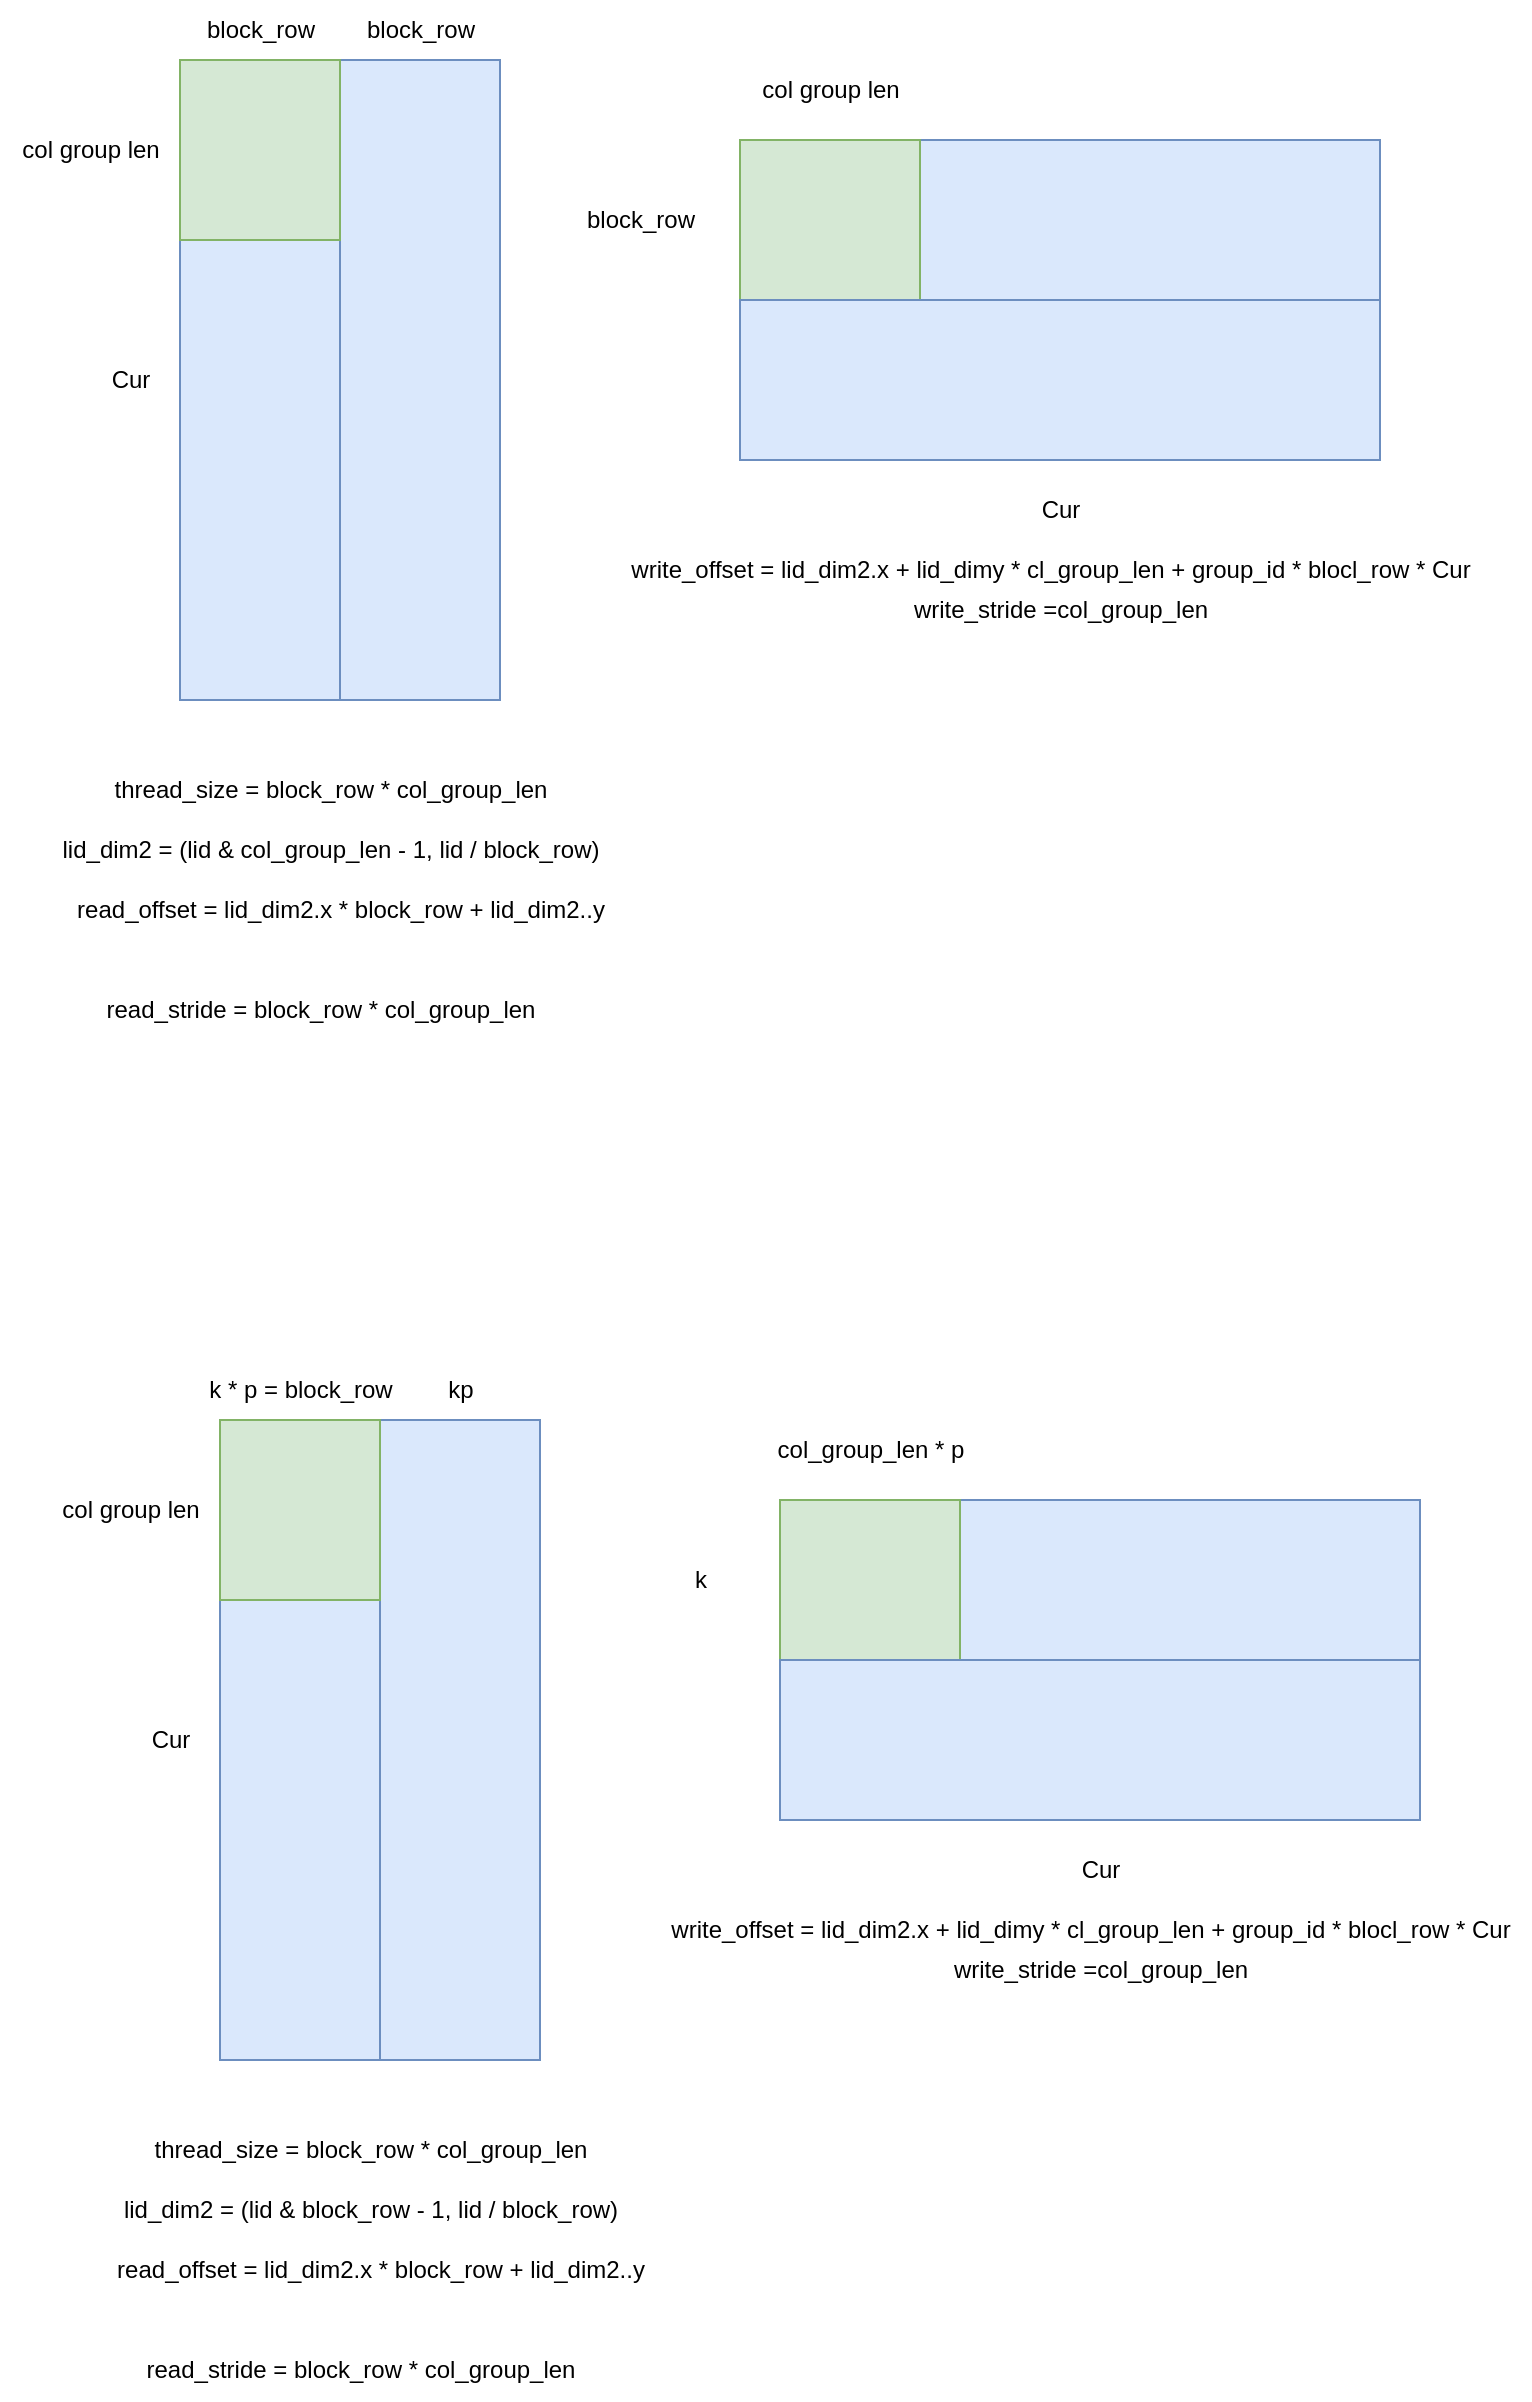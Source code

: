 <mxfile version="21.1.2" type="github">
  <diagram name="第 1 页" id="7gzQ4Xh3ekyfxibKHSL2">
    <mxGraphModel dx="1877" dy="570" grid="1" gridSize="10" guides="1" tooltips="1" connect="1" arrows="1" fold="1" page="1" pageScale="1" pageWidth="827" pageHeight="1169" math="0" shadow="0">
      <root>
        <mxCell id="0" />
        <mxCell id="1" parent="0" />
        <mxCell id="wHHptBlt4teOUqZ6gllD-15" value="" style="rounded=0;whiteSpace=wrap;html=1;fillColor=#dae8fc;strokeColor=#6c8ebf;rotation=90;" vertex="1" parent="1">
          <mxGeometry x="480" y="80" width="80" height="320" as="geometry" />
        </mxCell>
        <mxCell id="wHHptBlt4teOUqZ6gllD-1" value="" style="rounded=0;whiteSpace=wrap;html=1;fillColor=#dae8fc;strokeColor=#6c8ebf;" vertex="1" parent="1">
          <mxGeometry x="80" y="160" width="80" height="320" as="geometry" />
        </mxCell>
        <mxCell id="wHHptBlt4teOUqZ6gllD-2" value="block_row" style="text;html=1;align=center;verticalAlign=middle;resizable=0;points=[];autosize=1;strokeColor=none;fillColor=none;" vertex="1" parent="1">
          <mxGeometry x="80" y="130" width="80" height="30" as="geometry" />
        </mxCell>
        <mxCell id="wHHptBlt4teOUqZ6gllD-3" value="Cur" style="text;html=1;align=center;verticalAlign=middle;resizable=0;points=[];autosize=1;strokeColor=none;fillColor=none;" vertex="1" parent="1">
          <mxGeometry x="35" y="305" width="40" height="30" as="geometry" />
        </mxCell>
        <mxCell id="wHHptBlt4teOUqZ6gllD-4" value="" style="rounded=0;whiteSpace=wrap;html=1;fillColor=#dae8fc;strokeColor=#6c8ebf;" vertex="1" parent="1">
          <mxGeometry x="160" y="160" width="80" height="320" as="geometry" />
        </mxCell>
        <mxCell id="wHHptBlt4teOUqZ6gllD-5" value="block_row" style="text;html=1;align=center;verticalAlign=middle;resizable=0;points=[];autosize=1;strokeColor=none;fillColor=none;" vertex="1" parent="1">
          <mxGeometry x="160" y="130" width="80" height="30" as="geometry" />
        </mxCell>
        <mxCell id="wHHptBlt4teOUqZ6gllD-6" value="" style="rounded=0;whiteSpace=wrap;html=1;fillColor=#d5e8d4;strokeColor=#82b366;" vertex="1" parent="1">
          <mxGeometry x="80" y="160" width="80" height="90" as="geometry" />
        </mxCell>
        <mxCell id="wHHptBlt4teOUqZ6gllD-7" value="col group len" style="text;html=1;align=center;verticalAlign=middle;resizable=0;points=[];autosize=1;strokeColor=none;fillColor=none;" vertex="1" parent="1">
          <mxGeometry x="-10" y="190" width="90" height="30" as="geometry" />
        </mxCell>
        <mxCell id="wHHptBlt4teOUqZ6gllD-10" value="Cur" style="text;html=1;align=center;verticalAlign=middle;resizable=0;points=[];autosize=1;strokeColor=none;fillColor=none;" vertex="1" parent="1">
          <mxGeometry x="500" y="370" width="40" height="30" as="geometry" />
        </mxCell>
        <mxCell id="wHHptBlt4teOUqZ6gllD-13" value="" style="rounded=0;whiteSpace=wrap;html=1;fillColor=#d5e8d4;strokeColor=#82b366;direction=east;rotation=90;" vertex="1" parent="1">
          <mxGeometry x="365" y="195" width="80" height="90" as="geometry" />
        </mxCell>
        <mxCell id="wHHptBlt4teOUqZ6gllD-16" value="" style="rounded=0;whiteSpace=wrap;html=1;fillColor=#dae8fc;strokeColor=#6c8ebf;rotation=90;" vertex="1" parent="1">
          <mxGeometry x="480" y="160" width="80" height="320" as="geometry" />
        </mxCell>
        <mxCell id="wHHptBlt4teOUqZ6gllD-17" value="col group len" style="text;html=1;align=center;verticalAlign=middle;resizable=0;points=[];autosize=1;strokeColor=none;fillColor=none;" vertex="1" parent="1">
          <mxGeometry x="360" y="160" width="90" height="30" as="geometry" />
        </mxCell>
        <mxCell id="wHHptBlt4teOUqZ6gllD-18" value="block_row" style="text;html=1;align=center;verticalAlign=middle;resizable=0;points=[];autosize=1;strokeColor=none;fillColor=none;" vertex="1" parent="1">
          <mxGeometry x="270" y="225" width="80" height="30" as="geometry" />
        </mxCell>
        <mxCell id="wHHptBlt4teOUqZ6gllD-19" value="thread_size = block_row * col_group_len" style="text;html=1;align=center;verticalAlign=middle;resizable=0;points=[];autosize=1;strokeColor=none;fillColor=none;" vertex="1" parent="1">
          <mxGeometry x="35" y="510" width="240" height="30" as="geometry" />
        </mxCell>
        <mxCell id="wHHptBlt4teOUqZ6gllD-20" value="lid_dim2 = (lid &amp;amp; col_group_len - 1, lid / block_row)" style="text;html=1;align=center;verticalAlign=middle;resizable=0;points=[];autosize=1;strokeColor=none;fillColor=none;" vertex="1" parent="1">
          <mxGeometry x="10" y="540" width="290" height="30" as="geometry" />
        </mxCell>
        <mxCell id="wHHptBlt4teOUqZ6gllD-21" value="read_offset = lid_dim2.x * block_row + lid_dim2..y" style="text;html=1;align=center;verticalAlign=middle;resizable=0;points=[];autosize=1;strokeColor=none;fillColor=none;" vertex="1" parent="1">
          <mxGeometry x="15" y="570" width="290" height="30" as="geometry" />
        </mxCell>
        <mxCell id="wHHptBlt4teOUqZ6gllD-22" value="read_stride = block_row * col_group_len" style="text;html=1;align=center;verticalAlign=middle;resizable=0;points=[];autosize=1;strokeColor=none;fillColor=none;" vertex="1" parent="1">
          <mxGeometry x="30" y="620" width="240" height="30" as="geometry" />
        </mxCell>
        <mxCell id="wHHptBlt4teOUqZ6gllD-24" value="write_offset = lid_dim2.x + lid_dimy * cl_group_len + group_id * blocl_row * Cur" style="text;html=1;align=center;verticalAlign=middle;resizable=0;points=[];autosize=1;strokeColor=none;fillColor=none;" vertex="1" parent="1">
          <mxGeometry x="295" y="400" width="440" height="30" as="geometry" />
        </mxCell>
        <mxCell id="wHHptBlt4teOUqZ6gllD-26" value="write_stride =col_group_len" style="text;html=1;align=center;verticalAlign=middle;resizable=0;points=[];autosize=1;strokeColor=none;fillColor=none;" vertex="1" parent="1">
          <mxGeometry x="435" y="420" width="170" height="30" as="geometry" />
        </mxCell>
        <mxCell id="wHHptBlt4teOUqZ6gllD-27" value="" style="rounded=0;whiteSpace=wrap;html=1;fillColor=#dae8fc;strokeColor=#6c8ebf;rotation=90;" vertex="1" parent="1">
          <mxGeometry x="500" y="760" width="80" height="320" as="geometry" />
        </mxCell>
        <mxCell id="wHHptBlt4teOUqZ6gllD-28" value="" style="rounded=0;whiteSpace=wrap;html=1;fillColor=#dae8fc;strokeColor=#6c8ebf;" vertex="1" parent="1">
          <mxGeometry x="100" y="840" width="80" height="320" as="geometry" />
        </mxCell>
        <mxCell id="wHHptBlt4teOUqZ6gllD-29" value="k * p = block_row" style="text;html=1;align=center;verticalAlign=middle;resizable=0;points=[];autosize=1;strokeColor=none;fillColor=none;" vertex="1" parent="1">
          <mxGeometry x="80" y="810" width="120" height="30" as="geometry" />
        </mxCell>
        <mxCell id="wHHptBlt4teOUqZ6gllD-30" value="Cur" style="text;html=1;align=center;verticalAlign=middle;resizable=0;points=[];autosize=1;strokeColor=none;fillColor=none;" vertex="1" parent="1">
          <mxGeometry x="55" y="985" width="40" height="30" as="geometry" />
        </mxCell>
        <mxCell id="wHHptBlt4teOUqZ6gllD-31" value="" style="rounded=0;whiteSpace=wrap;html=1;fillColor=#dae8fc;strokeColor=#6c8ebf;" vertex="1" parent="1">
          <mxGeometry x="180" y="840" width="80" height="320" as="geometry" />
        </mxCell>
        <mxCell id="wHHptBlt4teOUqZ6gllD-32" value="kp" style="text;html=1;align=center;verticalAlign=middle;resizable=0;points=[];autosize=1;strokeColor=none;fillColor=none;" vertex="1" parent="1">
          <mxGeometry x="200" y="810" width="40" height="30" as="geometry" />
        </mxCell>
        <mxCell id="wHHptBlt4teOUqZ6gllD-33" value="" style="rounded=0;whiteSpace=wrap;html=1;fillColor=#d5e8d4;strokeColor=#82b366;" vertex="1" parent="1">
          <mxGeometry x="100" y="840" width="80" height="90" as="geometry" />
        </mxCell>
        <mxCell id="wHHptBlt4teOUqZ6gllD-34" value="col group len" style="text;html=1;align=center;verticalAlign=middle;resizable=0;points=[];autosize=1;strokeColor=none;fillColor=none;" vertex="1" parent="1">
          <mxGeometry x="10" y="870" width="90" height="30" as="geometry" />
        </mxCell>
        <mxCell id="wHHptBlt4teOUqZ6gllD-35" value="Cur" style="text;html=1;align=center;verticalAlign=middle;resizable=0;points=[];autosize=1;strokeColor=none;fillColor=none;" vertex="1" parent="1">
          <mxGeometry x="520" y="1050" width="40" height="30" as="geometry" />
        </mxCell>
        <mxCell id="wHHptBlt4teOUqZ6gllD-36" value="" style="rounded=0;whiteSpace=wrap;html=1;fillColor=#d5e8d4;strokeColor=#82b366;direction=east;rotation=90;" vertex="1" parent="1">
          <mxGeometry x="385" y="875" width="80" height="90" as="geometry" />
        </mxCell>
        <mxCell id="wHHptBlt4teOUqZ6gllD-37" value="" style="rounded=0;whiteSpace=wrap;html=1;fillColor=#dae8fc;strokeColor=#6c8ebf;rotation=90;" vertex="1" parent="1">
          <mxGeometry x="500" y="840" width="80" height="320" as="geometry" />
        </mxCell>
        <mxCell id="wHHptBlt4teOUqZ6gllD-38" value="col_group_len * p" style="text;html=1;align=center;verticalAlign=middle;resizable=0;points=[];autosize=1;strokeColor=none;fillColor=none;" vertex="1" parent="1">
          <mxGeometry x="365" y="840" width="120" height="30" as="geometry" />
        </mxCell>
        <mxCell id="wHHptBlt4teOUqZ6gllD-39" value="k" style="text;html=1;align=center;verticalAlign=middle;resizable=0;points=[];autosize=1;strokeColor=none;fillColor=none;" vertex="1" parent="1">
          <mxGeometry x="325" y="905" width="30" height="30" as="geometry" />
        </mxCell>
        <mxCell id="wHHptBlt4teOUqZ6gllD-40" value="thread_size = block_row * col_group_len" style="text;html=1;align=center;verticalAlign=middle;resizable=0;points=[];autosize=1;strokeColor=none;fillColor=none;" vertex="1" parent="1">
          <mxGeometry x="55" y="1190" width="240" height="30" as="geometry" />
        </mxCell>
        <mxCell id="wHHptBlt4teOUqZ6gllD-41" value="lid_dim2 = (lid &amp;amp; block_row - 1, lid / block_row)" style="text;html=1;align=center;verticalAlign=middle;resizable=0;points=[];autosize=1;strokeColor=none;fillColor=none;" vertex="1" parent="1">
          <mxGeometry x="40" y="1220" width="270" height="30" as="geometry" />
        </mxCell>
        <mxCell id="wHHptBlt4teOUqZ6gllD-42" value="read_offset = lid_dim2.x * block_row + lid_dim2..y" style="text;html=1;align=center;verticalAlign=middle;resizable=0;points=[];autosize=1;strokeColor=none;fillColor=none;" vertex="1" parent="1">
          <mxGeometry x="35" y="1250" width="290" height="30" as="geometry" />
        </mxCell>
        <mxCell id="wHHptBlt4teOUqZ6gllD-43" value="read_stride = block_row * col_group_len" style="text;html=1;align=center;verticalAlign=middle;resizable=0;points=[];autosize=1;strokeColor=none;fillColor=none;" vertex="1" parent="1">
          <mxGeometry x="50" y="1300" width="240" height="30" as="geometry" />
        </mxCell>
        <mxCell id="wHHptBlt4teOUqZ6gllD-44" value="write_offset = lid_dim2.x + lid_dimy * cl_group_len + group_id * blocl_row * Cur" style="text;html=1;align=center;verticalAlign=middle;resizable=0;points=[];autosize=1;strokeColor=none;fillColor=none;" vertex="1" parent="1">
          <mxGeometry x="315" y="1080" width="440" height="30" as="geometry" />
        </mxCell>
        <mxCell id="wHHptBlt4teOUqZ6gllD-45" value="write_stride =col_group_len" style="text;html=1;align=center;verticalAlign=middle;resizable=0;points=[];autosize=1;strokeColor=none;fillColor=none;" vertex="1" parent="1">
          <mxGeometry x="455" y="1100" width="170" height="30" as="geometry" />
        </mxCell>
      </root>
    </mxGraphModel>
  </diagram>
</mxfile>
